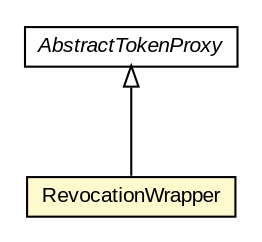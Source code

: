 #!/usr/local/bin/dot
#
# Class diagram 
# Generated by UMLGraph version R5_6-24-gf6e263 (http://www.umlgraph.org/)
#

digraph G {
	edge [fontname="arial",fontsize=10,labelfontname="arial",labelfontsize=10];
	node [fontname="arial",fontsize=10,shape=plaintext];
	nodesep=0.25;
	ranksep=0.5;
	// eu.europa.esig.dss.validation.reports.wrapper.RevocationWrapper
	c586203 [label=<<table title="eu.europa.esig.dss.validation.reports.wrapper.RevocationWrapper" border="0" cellborder="1" cellspacing="0" cellpadding="2" port="p" bgcolor="lemonChiffon" href="./RevocationWrapper.html">
		<tr><td><table border="0" cellspacing="0" cellpadding="1">
<tr><td align="center" balign="center"> RevocationWrapper </td></tr>
		</table></td></tr>
		</table>>, URL="./RevocationWrapper.html", fontname="arial", fontcolor="black", fontsize=10.0];
	// eu.europa.esig.dss.validation.reports.wrapper.AbstractTokenProxy
	c586206 [label=<<table title="eu.europa.esig.dss.validation.reports.wrapper.AbstractTokenProxy" border="0" cellborder="1" cellspacing="0" cellpadding="2" port="p" href="./AbstractTokenProxy.html">
		<tr><td><table border="0" cellspacing="0" cellpadding="1">
<tr><td align="center" balign="center"><font face="arial italic"> AbstractTokenProxy </font></td></tr>
		</table></td></tr>
		</table>>, URL="./AbstractTokenProxy.html", fontname="arial", fontcolor="black", fontsize=10.0];
	//eu.europa.esig.dss.validation.reports.wrapper.RevocationWrapper extends eu.europa.esig.dss.validation.reports.wrapper.AbstractTokenProxy
	c586206:p -> c586203:p [dir=back,arrowtail=empty];
}

